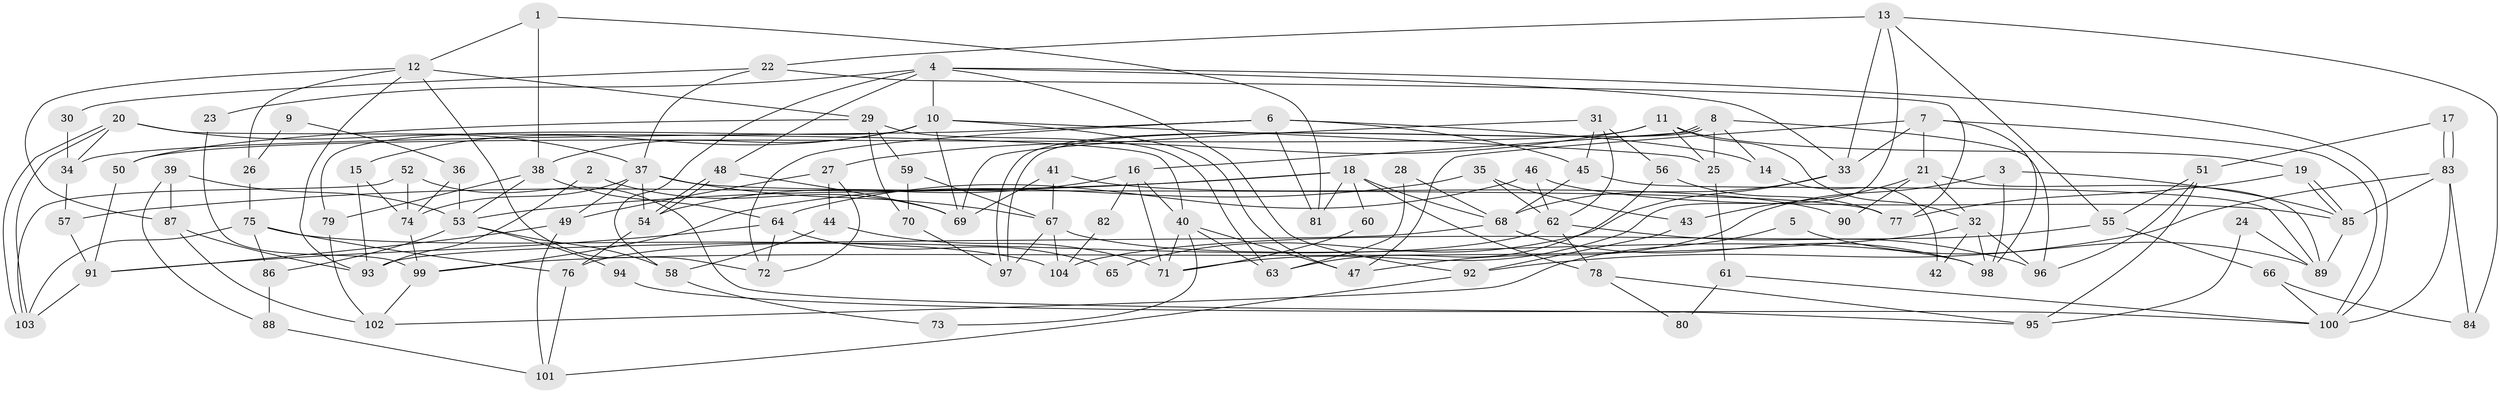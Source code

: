 // coarse degree distribution, {5: 0.25, 2: 0.1346153846153846, 4: 0.2692307692307692, 6: 0.11538461538461539, 3: 0.07692307692307693, 7: 0.057692307692307696, 8: 0.038461538461538464, 12: 0.038461538461538464, 10: 0.019230769230769232}
// Generated by graph-tools (version 1.1) at 2025/52/03/04/25 21:52:51]
// undirected, 104 vertices, 208 edges
graph export_dot {
graph [start="1"]
  node [color=gray90,style=filled];
  1;
  2;
  3;
  4;
  5;
  6;
  7;
  8;
  9;
  10;
  11;
  12;
  13;
  14;
  15;
  16;
  17;
  18;
  19;
  20;
  21;
  22;
  23;
  24;
  25;
  26;
  27;
  28;
  29;
  30;
  31;
  32;
  33;
  34;
  35;
  36;
  37;
  38;
  39;
  40;
  41;
  42;
  43;
  44;
  45;
  46;
  47;
  48;
  49;
  50;
  51;
  52;
  53;
  54;
  55;
  56;
  57;
  58;
  59;
  60;
  61;
  62;
  63;
  64;
  65;
  66;
  67;
  68;
  69;
  70;
  71;
  72;
  73;
  74;
  75;
  76;
  77;
  78;
  79;
  80;
  81;
  82;
  83;
  84;
  85;
  86;
  87;
  88;
  89;
  90;
  91;
  92;
  93;
  94;
  95;
  96;
  97;
  98;
  99;
  100;
  101;
  102;
  103;
  104;
  1 -- 38;
  1 -- 81;
  1 -- 12;
  2 -- 93;
  2 -- 69;
  3 -- 85;
  3 -- 47;
  3 -- 98;
  4 -- 33;
  4 -- 48;
  4 -- 10;
  4 -- 23;
  4 -- 58;
  4 -- 92;
  4 -- 100;
  5 -- 89;
  5 -- 102;
  6 -- 72;
  6 -- 34;
  6 -- 14;
  6 -- 45;
  6 -- 81;
  7 -- 47;
  7 -- 98;
  7 -- 21;
  7 -- 33;
  7 -- 100;
  8 -- 25;
  8 -- 97;
  8 -- 97;
  8 -- 14;
  8 -- 16;
  8 -- 96;
  9 -- 26;
  9 -- 36;
  10 -- 38;
  10 -- 15;
  10 -- 25;
  10 -- 47;
  10 -- 69;
  10 -- 79;
  11 -- 19;
  11 -- 32;
  11 -- 25;
  11 -- 27;
  11 -- 50;
  12 -- 29;
  12 -- 26;
  12 -- 72;
  12 -- 87;
  12 -- 93;
  13 -- 55;
  13 -- 33;
  13 -- 22;
  13 -- 71;
  13 -- 84;
  14 -- 42;
  15 -- 93;
  15 -- 74;
  16 -- 54;
  16 -- 40;
  16 -- 71;
  16 -- 82;
  17 -- 51;
  17 -- 83;
  17 -- 83;
  18 -- 68;
  18 -- 53;
  18 -- 57;
  18 -- 60;
  18 -- 78;
  18 -- 81;
  19 -- 77;
  19 -- 85;
  19 -- 85;
  20 -- 40;
  20 -- 103;
  20 -- 103;
  20 -- 34;
  20 -- 37;
  21 -- 32;
  21 -- 43;
  21 -- 89;
  21 -- 90;
  22 -- 37;
  22 -- 30;
  22 -- 77;
  23 -- 99;
  24 -- 89;
  24 -- 95;
  25 -- 61;
  26 -- 75;
  27 -- 72;
  27 -- 44;
  27 -- 49;
  28 -- 63;
  28 -- 68;
  29 -- 50;
  29 -- 63;
  29 -- 59;
  29 -- 70;
  30 -- 34;
  31 -- 62;
  31 -- 45;
  31 -- 56;
  31 -- 69;
  32 -- 98;
  32 -- 99;
  32 -- 42;
  32 -- 96;
  33 -- 68;
  33 -- 65;
  34 -- 57;
  35 -- 43;
  35 -- 99;
  35 -- 62;
  36 -- 53;
  36 -- 74;
  37 -- 54;
  37 -- 49;
  37 -- 67;
  37 -- 74;
  37 -- 77;
  38 -- 64;
  38 -- 53;
  38 -- 79;
  39 -- 87;
  39 -- 88;
  39 -- 53;
  40 -- 71;
  40 -- 47;
  40 -- 63;
  40 -- 73;
  41 -- 67;
  41 -- 69;
  41 -- 90;
  43 -- 92;
  44 -- 71;
  44 -- 58;
  45 -- 89;
  45 -- 68;
  46 -- 85;
  46 -- 62;
  46 -- 64;
  48 -- 69;
  48 -- 54;
  48 -- 54;
  49 -- 91;
  49 -- 101;
  50 -- 91;
  51 -- 96;
  51 -- 55;
  51 -- 95;
  52 -- 74;
  52 -- 95;
  52 -- 103;
  53 -- 58;
  53 -- 86;
  53 -- 94;
  54 -- 76;
  55 -- 66;
  55 -- 104;
  56 -- 77;
  56 -- 63;
  57 -- 91;
  58 -- 73;
  59 -- 70;
  59 -- 67;
  60 -- 71;
  61 -- 100;
  61 -- 80;
  62 -- 96;
  62 -- 76;
  62 -- 78;
  64 -- 91;
  64 -- 65;
  64 -- 72;
  66 -- 84;
  66 -- 100;
  67 -- 97;
  67 -- 98;
  67 -- 104;
  68 -- 98;
  68 -- 93;
  70 -- 97;
  74 -- 99;
  75 -- 76;
  75 -- 103;
  75 -- 86;
  75 -- 104;
  76 -- 101;
  78 -- 80;
  78 -- 95;
  79 -- 102;
  82 -- 104;
  83 -- 100;
  83 -- 84;
  83 -- 85;
  83 -- 92;
  85 -- 89;
  86 -- 88;
  87 -- 93;
  87 -- 102;
  88 -- 101;
  91 -- 103;
  92 -- 101;
  94 -- 100;
  99 -- 102;
}
